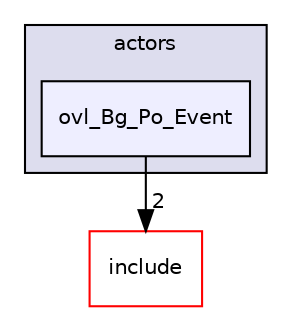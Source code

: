 digraph "src/overlays/actors/ovl_Bg_Po_Event" {
  compound=true
  node [ fontsize="10", fontname="Helvetica"];
  edge [ labelfontsize="10", labelfontname="Helvetica"];
  subgraph clusterdir_e93473484be31ce7bcb356bd643a22f8 {
    graph [ bgcolor="#ddddee", pencolor="black", label="actors" fontname="Helvetica", fontsize="10", URL="dir_e93473484be31ce7bcb356bd643a22f8.html"]
  dir_4bd09d26f0573ed5897599e86a77f3a0 [shape=box, label="ovl_Bg_Po_Event", style="filled", fillcolor="#eeeeff", pencolor="black", URL="dir_4bd09d26f0573ed5897599e86a77f3a0.html"];
  }
  dir_d44c64559bbebec7f509842c48db8b23 [shape=box label="include" fillcolor="white" style="filled" color="red" URL="dir_d44c64559bbebec7f509842c48db8b23.html"];
  dir_4bd09d26f0573ed5897599e86a77f3a0->dir_d44c64559bbebec7f509842c48db8b23 [headlabel="2", labeldistance=1.5 headhref="dir_000096_000000.html"];
}
